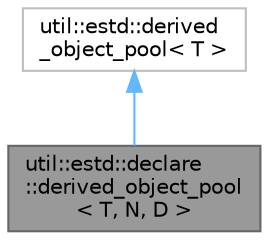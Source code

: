 digraph "util::estd::declare::derived_object_pool&lt; T, N, D &gt;"
{
 // LATEX_PDF_SIZE
  bgcolor="transparent";
  edge [fontname=Helvetica,fontsize=10,labelfontname=Helvetica,labelfontsize=10];
  node [fontname=Helvetica,fontsize=10,shape=box,height=0.2,width=0.4];
  Node1 [id="Node000001",label="util::estd::declare\l::derived_object_pool\l\< T, N, D \>",height=0.2,width=0.4,color="gray40", fillcolor="grey60", style="filled", fontcolor="black",tooltip=" "];
  Node2 -> Node1 [id="edge1_Node000001_Node000002",dir="back",color="steelblue1",style="solid",tooltip=" "];
  Node2 [id="Node000002",label="util::estd::derived\l_object_pool\< T \>",height=0.2,width=0.4,color="grey75", fillcolor="white", style="filled",URL="$db/d69/classutil_1_1estd_1_1derived__object__pool.html",tooltip=" "];
}
